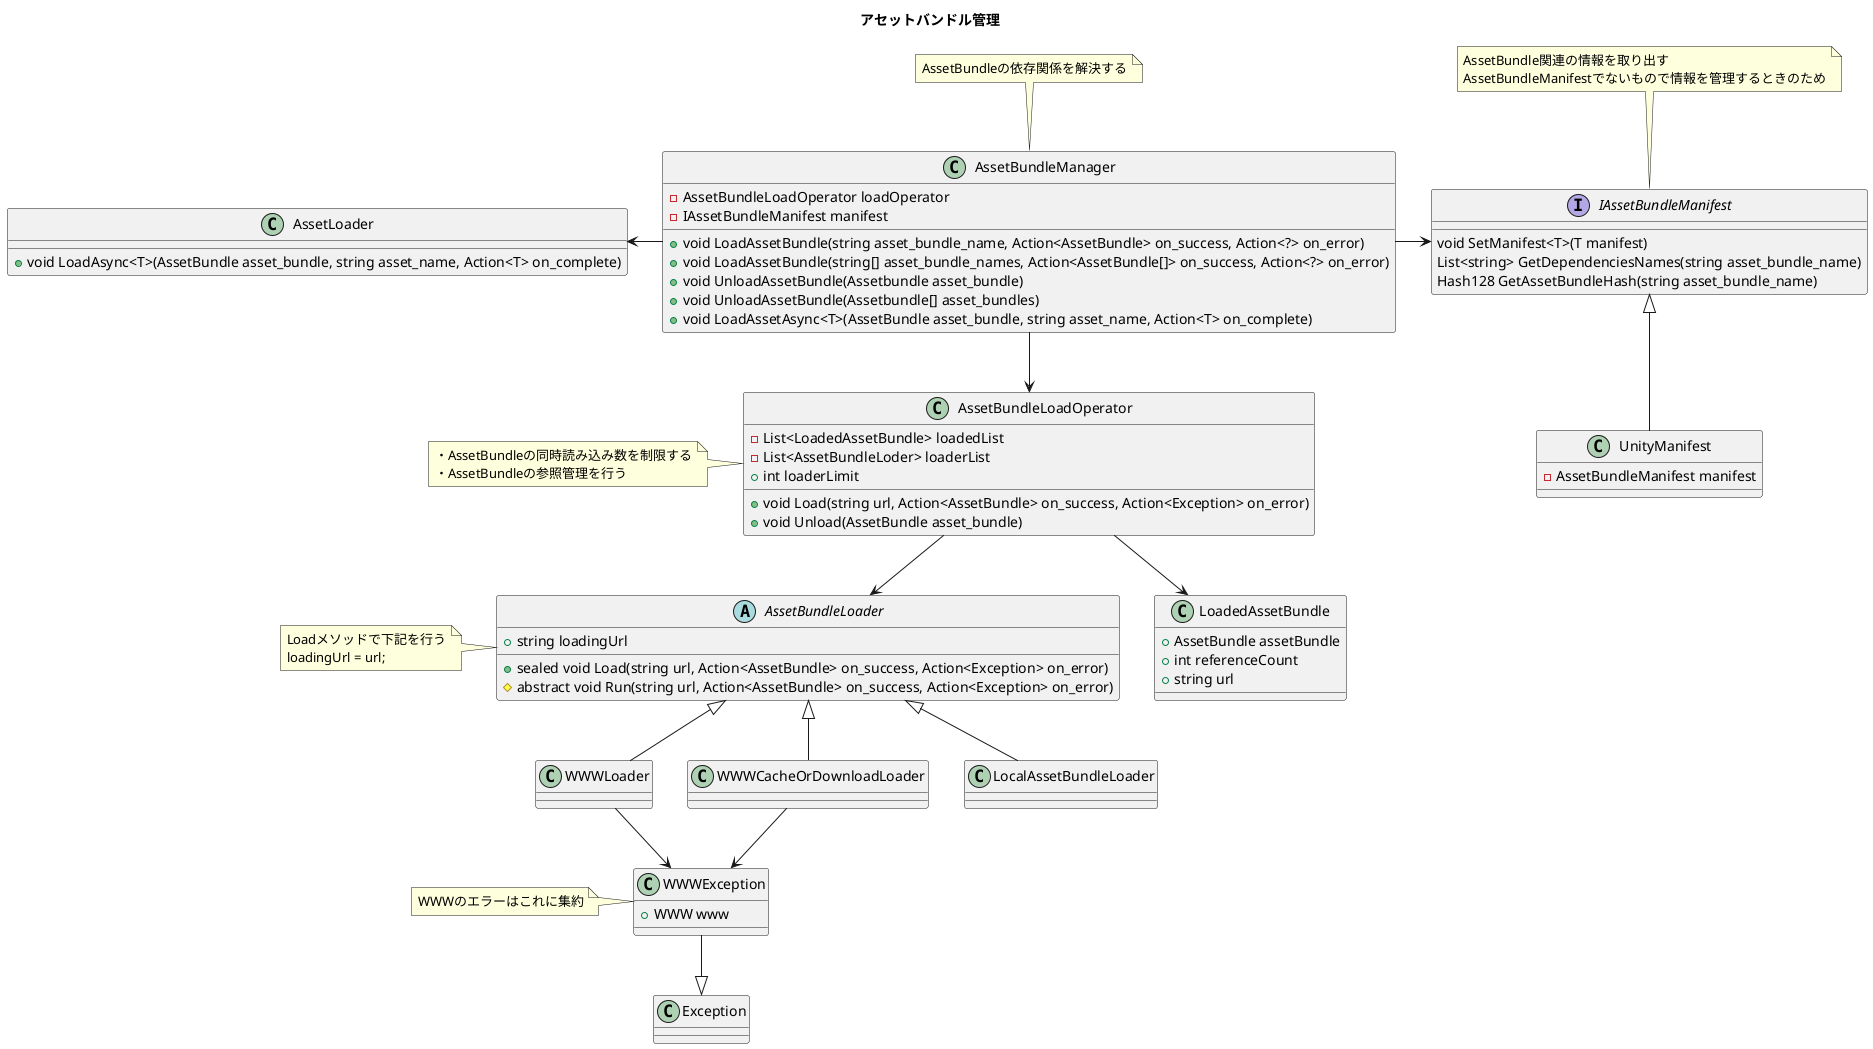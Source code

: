 @startuml
title アセットバンドル管理

'アセットバンドル管理'
class AssetBundleManager {
  -AssetBundleLoadOperator loadOperator
  -IAssetBundleManifest manifest
  +void LoadAssetBundle(string asset_bundle_name, Action<AssetBundle> on_success, Action<?> on_error)
  +void LoadAssetBundle(string[] asset_bundle_names, Action<AssetBundle[]> on_success, Action<?> on_error)
  +void UnloadAssetBundle(Assetbundle asset_bundle)
  +void UnloadAssetBundle(Assetbundle[] asset_bundles)
  +void LoadAssetAsync<T>(AssetBundle asset_bundle, string asset_name, Action<T> on_complete)
}

interface IAssetBundleManifest {
  void SetManifest<T>(T manifest)
  List<string> GetDependenciesNames(string asset_bundle_name)
  Hash128 GetAssetBundleHash(string asset_bundle_name)
}

class UnityManifest {
  -AssetBundleManifest manifest
}

class AssetLoader {
  +void LoadAsync<T>(AssetBundle asset_bundle, string asset_name, Action<T> on_complete)
}

class AssetBundleLoadOperator {
  -List<LoadedAssetBundle> loadedList
  -List<AssetBundleLoder> loaderList
  +int loaderLimit
  +void Load(string url, Action<AssetBundle> on_success, Action<Exception> on_error)
  +void Unload(AssetBundle asset_bundle)
}

class LoadedAssetBundle {
  +AssetBundle assetBundle
  +int referenceCount
  +string url
}

abstract class AssetBundleLoader {
  +string loadingUrl
  +sealed void Load(string url, Action<AssetBundle> on_success, Action<Exception> on_error)
  #abstract void Run(string url, Action<AssetBundle> on_success, Action<Exception> on_error)
}

class WWWException {
  +WWW www
}

note as AssetBundleManagerNote
AssetBundleの依存関係を解決する
end note

note as IAssetBundleManifestNote
AssetBundle関連の情報を取り出す
AssetBundleManifestでないもので情報を管理するときのため
end note

note as AssetBundleLoadOperatorNote
・AssetBundleの同時読み込み数を制限する
・AssetBundleの参照管理を行う
end note

note as AssetBundleLoaderNote
Loadメソッドで下記を行う
loadingUrl = url;
end note

note as WWWExceptionNote
WWWのエラーはこれに集約
end note

AssetBundleManager -right-> IAssetBundleManifest
AssetBundleManager -down-> AssetBundleLoadOperator
AssetBundleManager -left-> AssetLoader


IAssetBundleManifest <|-- UnityManifest

AssetBundleLoadOperator --> AssetBundleLoader
AssetBundleLoadOperator --> LoadedAssetBundle
AssetBundleLoader <|-- WWWLoader
AssetBundleLoader <|-- WWWCacheOrDownloadLoader
AssetBundleLoader <|-- LocalAssetBundleLoader

WWWLoader --> WWWException
WWWCacheOrDownloadLoader --> WWWException

WWWException --|> Exception

'Note'
AssetBundleManagerNote .. AssetBundleManager
IAssetBundleManifestNote .. IAssetBundleManifest
AssetBundleLoadOperatorNote . AssetBundleLoadOperator
AssetBundleLoaderNote . AssetBundleLoader
WWWExceptionNote . WWWException
@enduml
